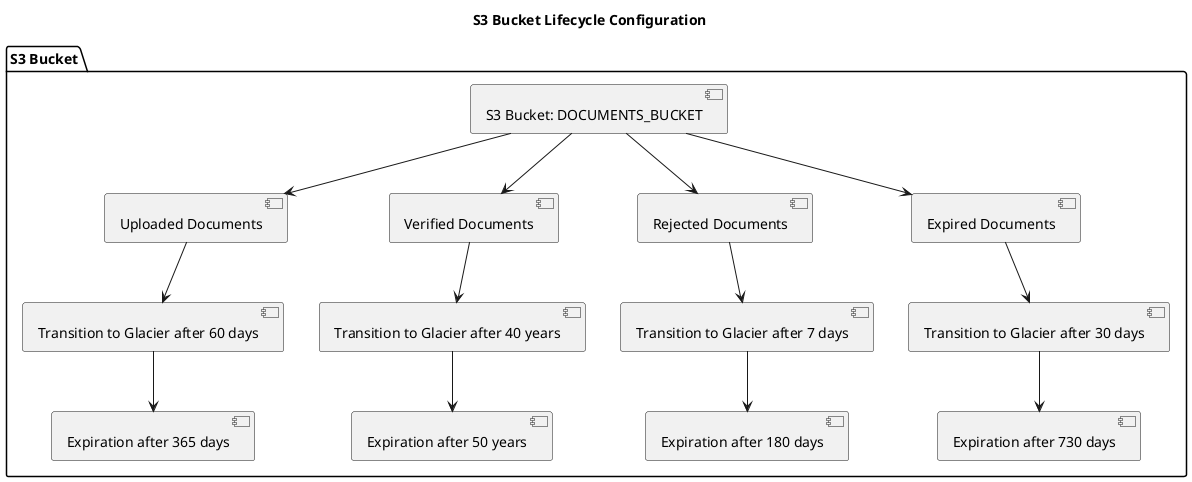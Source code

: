 @startuml
title S3 Bucket Lifecycle Configuration

package "S3 Bucket" {
  [S3 Bucket: DOCUMENTS_BUCKET] 

  [Uploaded Documents] --> [Transition to Glacier after 60 days]
  [Transition to Glacier after 60 days] --> [Expiration after 365 days]

  [Verified Documents] --> [Transition to Glacier after 40 years]
  [Transition to Glacier after 40 years] --> [Expiration after 50 years]

  [Rejected Documents] --> [Transition to Glacier after 7 days]
  [Transition to Glacier after 7 days] --> [Expiration after 180 days]

  [Expired Documents] --> [Transition to Glacier after 30 days]
  [Transition to Glacier after 30 days] --> [Expiration after 730 days]

  [S3 Bucket: DOCUMENTS_BUCKET] -down-> [Uploaded Documents]
  [S3 Bucket: DOCUMENTS_BUCKET] -down-> [Verified Documents]
  [S3 Bucket: DOCUMENTS_BUCKET] -down-> [Rejected Documents]
  [S3 Bucket: DOCUMENTS_BUCKET] -down-> [Expired Documents]
}

@enduml